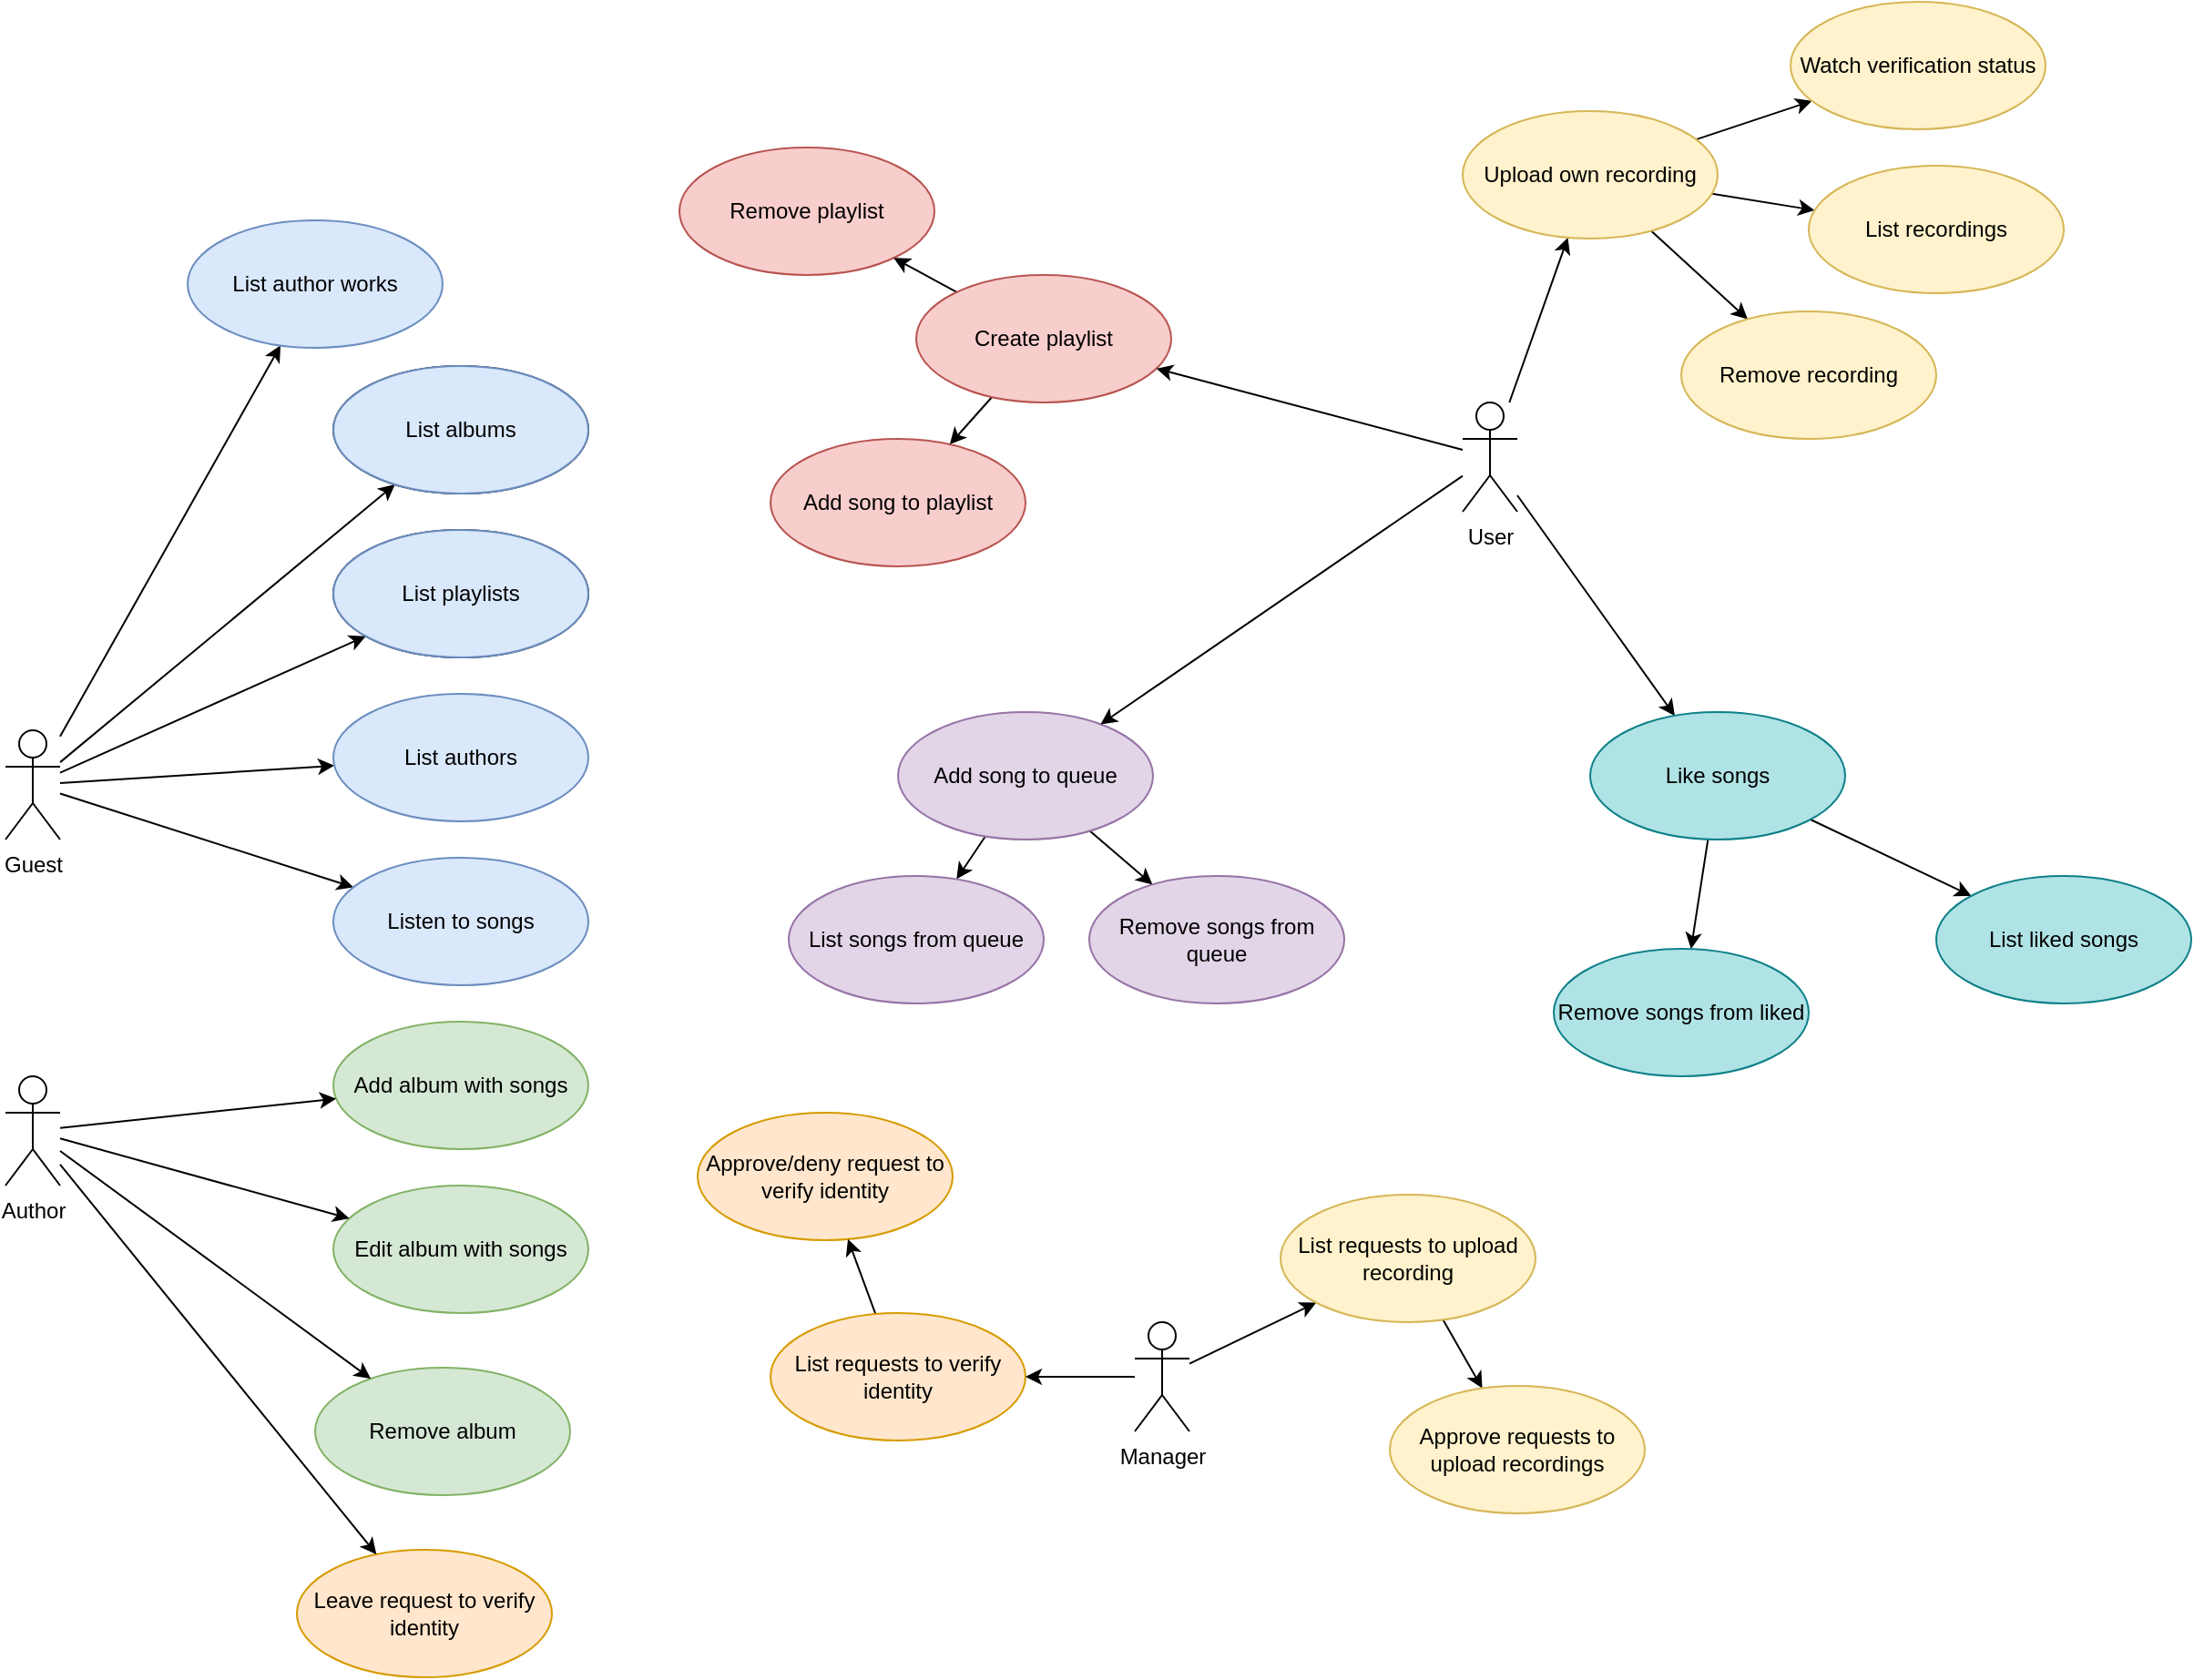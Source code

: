 <mxfile version="16.5.1" type="device"><diagram id="8Z_bDqp9GrRWMvIXdz1M" name="Сторінка-1"><mxGraphModel dx="1038" dy="1818" grid="1" gridSize="10" guides="1" tooltips="1" connect="1" arrows="1" fold="1" page="1" pageScale="1" pageWidth="827" pageHeight="1169" math="0" shadow="0"><root><mxCell id="0"/><mxCell id="1" parent="0"/><mxCell id="7Rw8majTmmmouTqKbUWH-10" style="rounded=0;orthogonalLoop=1;jettySize=auto;html=1;" parent="1" source="7Rw8majTmmmouTqKbUWH-1" target="7Rw8majTmmmouTqKbUWH-2" edge="1"><mxGeometry relative="1" as="geometry"/></mxCell><mxCell id="7Rw8majTmmmouTqKbUWH-11" style="edgeStyle=none;rounded=0;orthogonalLoop=1;jettySize=auto;html=1;" parent="1" source="7Rw8majTmmmouTqKbUWH-1" target="7Rw8majTmmmouTqKbUWH-3" edge="1"><mxGeometry relative="1" as="geometry"/></mxCell><mxCell id="7Rw8majTmmmouTqKbUWH-12" style="edgeStyle=none;rounded=0;orthogonalLoop=1;jettySize=auto;html=1;" parent="1" source="7Rw8majTmmmouTqKbUWH-1" target="7Rw8majTmmmouTqKbUWH-4" edge="1"><mxGeometry relative="1" as="geometry"/></mxCell><mxCell id="7Rw8majTmmmouTqKbUWH-13" style="edgeStyle=none;rounded=0;orthogonalLoop=1;jettySize=auto;html=1;" parent="1" source="7Rw8majTmmmouTqKbUWH-1" target="7Rw8majTmmmouTqKbUWH-5" edge="1"><mxGeometry relative="1" as="geometry"/></mxCell><mxCell id="t4wWDPrOZxFfHAxcNdDH-2" style="rounded=0;orthogonalLoop=1;jettySize=auto;html=1;" edge="1" parent="1" source="7Rw8majTmmmouTqKbUWH-1" target="t4wWDPrOZxFfHAxcNdDH-3"><mxGeometry relative="1" as="geometry"><mxPoint x="200.42" y="-12.19" as="targetPoint"/></mxGeometry></mxCell><mxCell id="7Rw8majTmmmouTqKbUWH-1" value="Guest" style="shape=umlActor;verticalLabelPosition=bottom;verticalAlign=top;html=1;outlineConnect=0;" parent="1" vertex="1"><mxGeometry x="60" y="200" width="30" height="60" as="geometry"/></mxCell><mxCell id="7Rw8majTmmmouTqKbUWH-2" value="List albums" style="ellipse;whiteSpace=wrap;html=1;" parent="1" vertex="1"><mxGeometry x="240" width="140" height="70" as="geometry"/></mxCell><mxCell id="7Rw8majTmmmouTqKbUWH-3" value="List playlists" style="ellipse;whiteSpace=wrap;html=1;" parent="1" vertex="1"><mxGeometry x="240" y="90" width="140" height="70" as="geometry"/></mxCell><mxCell id="7Rw8majTmmmouTqKbUWH-4" value="List authors" style="ellipse;whiteSpace=wrap;html=1;fillColor=#dae8fc;strokeColor=#6c8ebf;" parent="1" vertex="1"><mxGeometry x="240" y="180" width="140" height="70" as="geometry"/></mxCell><mxCell id="7Rw8majTmmmouTqKbUWH-5" value="Listen to songs" style="ellipse;whiteSpace=wrap;html=1;fillColor=#dae8fc;strokeColor=#6c8ebf;" parent="1" vertex="1"><mxGeometry x="240" y="270" width="140" height="70" as="geometry"/></mxCell><mxCell id="7Rw8majTmmmouTqKbUWH-6" value="Add album with songs" style="ellipse;whiteSpace=wrap;html=1;fillColor=#d5e8d4;strokeColor=#82b366;" parent="1" vertex="1"><mxGeometry x="240" y="360" width="140" height="70" as="geometry"/></mxCell><mxCell id="7Rw8majTmmmouTqKbUWH-7" value="Edit album with songs" style="ellipse;whiteSpace=wrap;html=1;fillColor=#d5e8d4;strokeColor=#82b366;" parent="1" vertex="1"><mxGeometry x="240" y="450" width="140" height="70" as="geometry"/></mxCell><mxCell id="7Rw8majTmmmouTqKbUWH-8" value="Leave request to verify identity" style="ellipse;whiteSpace=wrap;html=1;fillColor=#ffe6cc;strokeColor=#d79b00;" parent="1" vertex="1"><mxGeometry x="220" y="650" width="140" height="70" as="geometry"/></mxCell><mxCell id="7Rw8majTmmmouTqKbUWH-9" value="Remove album" style="ellipse;whiteSpace=wrap;html=1;fillColor=#d5e8d4;strokeColor=#82b366;" parent="1" vertex="1"><mxGeometry x="230" y="550" width="140" height="70" as="geometry"/></mxCell><mxCell id="7Rw8majTmmmouTqKbUWH-15" style="edgeStyle=none;rounded=0;orthogonalLoop=1;jettySize=auto;html=1;" parent="1" source="7Rw8majTmmmouTqKbUWH-14" target="7Rw8majTmmmouTqKbUWH-6" edge="1"><mxGeometry relative="1" as="geometry"/></mxCell><mxCell id="7Rw8majTmmmouTqKbUWH-16" style="edgeStyle=none;rounded=0;orthogonalLoop=1;jettySize=auto;html=1;" parent="1" source="7Rw8majTmmmouTqKbUWH-14" target="7Rw8majTmmmouTqKbUWH-7" edge="1"><mxGeometry relative="1" as="geometry"/></mxCell><mxCell id="7Rw8majTmmmouTqKbUWH-19" style="edgeStyle=none;rounded=0;orthogonalLoop=1;jettySize=auto;html=1;" parent="1" source="7Rw8majTmmmouTqKbUWH-14" target="7Rw8majTmmmouTqKbUWH-8" edge="1"><mxGeometry relative="1" as="geometry"/></mxCell><mxCell id="7Rw8majTmmmouTqKbUWH-20" style="edgeStyle=none;rounded=0;orthogonalLoop=1;jettySize=auto;html=1;" parent="1" source="7Rw8majTmmmouTqKbUWH-14" target="7Rw8majTmmmouTqKbUWH-9" edge="1"><mxGeometry relative="1" as="geometry"/></mxCell><mxCell id="7Rw8majTmmmouTqKbUWH-14" value="Author" style="shape=umlActor;verticalLabelPosition=bottom;verticalAlign=top;html=1;" parent="1" vertex="1"><mxGeometry x="60" y="390" width="30" height="60" as="geometry"/></mxCell><mxCell id="7Rw8majTmmmouTqKbUWH-17" value="Approve/deny request to verify identity" style="ellipse;whiteSpace=wrap;html=1;fillColor=#ffe6cc;strokeColor=#d79b00;" parent="1" vertex="1"><mxGeometry x="440" y="410" width="140" height="70" as="geometry"/></mxCell><mxCell id="7Rw8majTmmmouTqKbUWH-52" style="edgeStyle=none;rounded=0;orthogonalLoop=1;jettySize=auto;html=1;" parent="1" source="7Rw8majTmmmouTqKbUWH-18" target="7Rw8majTmmmouTqKbUWH-17" edge="1"><mxGeometry relative="1" as="geometry"/></mxCell><mxCell id="7Rw8majTmmmouTqKbUWH-18" value="List requests to verify identity" style="ellipse;whiteSpace=wrap;html=1;fillColor=#ffe6cc;strokeColor=#d79b00;" parent="1" vertex="1"><mxGeometry x="480" y="520" width="140" height="70" as="geometry"/></mxCell><mxCell id="7Rw8majTmmmouTqKbUWH-23" style="edgeStyle=none;rounded=0;orthogonalLoop=1;jettySize=auto;html=1;" parent="1" source="7Rw8majTmmmouTqKbUWH-21" target="7Rw8majTmmmouTqKbUWH-18" edge="1"><mxGeometry relative="1" as="geometry"/></mxCell><mxCell id="7Rw8majTmmmouTqKbUWH-53" style="edgeStyle=none;rounded=0;orthogonalLoop=1;jettySize=auto;html=1;" parent="1" source="7Rw8majTmmmouTqKbUWH-21" target="7Rw8majTmmmouTqKbUWH-51" edge="1"><mxGeometry relative="1" as="geometry"/></mxCell><mxCell id="7Rw8majTmmmouTqKbUWH-21" value="Manager" style="shape=umlActor;verticalLabelPosition=bottom;verticalAlign=top;html=1;" parent="1" vertex="1"><mxGeometry x="680" y="525" width="30" height="60" as="geometry"/></mxCell><mxCell id="7Rw8majTmmmouTqKbUWH-24" value="Remove playlist" style="ellipse;whiteSpace=wrap;html=1;fillColor=#f8cecc;strokeColor=#b85450;" parent="1" vertex="1"><mxGeometry x="430" y="-120" width="140" height="70" as="geometry"/></mxCell><mxCell id="7Rw8majTmmmouTqKbUWH-25" value="Add song to playlist" style="ellipse;whiteSpace=wrap;html=1;fillColor=#f8cecc;strokeColor=#b85450;" parent="1" vertex="1"><mxGeometry x="480" y="40" width="140" height="70" as="geometry"/></mxCell><mxCell id="7Rw8majTmmmouTqKbUWH-62" style="edgeStyle=none;rounded=0;orthogonalLoop=1;jettySize=auto;html=1;" parent="1" source="7Rw8majTmmmouTqKbUWH-26" target="7Rw8majTmmmouTqKbUWH-25" edge="1"><mxGeometry relative="1" as="geometry"/></mxCell><mxCell id="7Rw8majTmmmouTqKbUWH-63" style="edgeStyle=none;rounded=0;orthogonalLoop=1;jettySize=auto;html=1;" parent="1" source="7Rw8majTmmmouTqKbUWH-26" target="7Rw8majTmmmouTqKbUWH-24" edge="1"><mxGeometry relative="1" as="geometry"/></mxCell><mxCell id="7Rw8majTmmmouTqKbUWH-26" value="Create playlist" style="ellipse;whiteSpace=wrap;html=1;fillColor=#f8cecc;strokeColor=#b85450;" parent="1" vertex="1"><mxGeometry x="560" y="-50" width="140" height="70" as="geometry"/></mxCell><mxCell id="7Rw8majTmmmouTqKbUWH-48" style="edgeStyle=none;rounded=0;orthogonalLoop=1;jettySize=auto;html=1;" parent="1" source="7Rw8majTmmmouTqKbUWH-27" target="7Rw8majTmmmouTqKbUWH-33" edge="1"><mxGeometry relative="1" as="geometry"/></mxCell><mxCell id="7Rw8majTmmmouTqKbUWH-50" style="edgeStyle=none;rounded=0;orthogonalLoop=1;jettySize=auto;html=1;" parent="1" source="7Rw8majTmmmouTqKbUWH-27" target="7Rw8majTmmmouTqKbUWH-49" edge="1"><mxGeometry relative="1" as="geometry"/></mxCell><mxCell id="7Rw8majTmmmouTqKbUWH-27" value="Add song to queue" style="ellipse;whiteSpace=wrap;html=1;fillColor=#e1d5e7;strokeColor=#9673a6;" parent="1" vertex="1"><mxGeometry x="550" y="190" width="140" height="70" as="geometry"/></mxCell><mxCell id="7Rw8majTmmmouTqKbUWH-30" style="edgeStyle=none;rounded=0;orthogonalLoop=1;jettySize=auto;html=1;" parent="1" source="7Rw8majTmmmouTqKbUWH-28" target="7Rw8majTmmmouTqKbUWH-26" edge="1"><mxGeometry relative="1" as="geometry"/></mxCell><mxCell id="7Rw8majTmmmouTqKbUWH-32" style="edgeStyle=none;rounded=0;orthogonalLoop=1;jettySize=auto;html=1;" parent="1" source="7Rw8majTmmmouTqKbUWH-28" target="7Rw8majTmmmouTqKbUWH-27" edge="1"><mxGeometry relative="1" as="geometry"/></mxCell><mxCell id="7Rw8majTmmmouTqKbUWH-37" style="edgeStyle=none;rounded=0;orthogonalLoop=1;jettySize=auto;html=1;" parent="1" source="7Rw8majTmmmouTqKbUWH-28" target="7Rw8majTmmmouTqKbUWH-35" edge="1"><mxGeometry relative="1" as="geometry"/></mxCell><mxCell id="7Rw8majTmmmouTqKbUWH-45" style="edgeStyle=none;rounded=0;orthogonalLoop=1;jettySize=auto;html=1;" parent="1" source="7Rw8majTmmmouTqKbUWH-28" target="7Rw8majTmmmouTqKbUWH-42" edge="1"><mxGeometry relative="1" as="geometry"/></mxCell><mxCell id="7Rw8majTmmmouTqKbUWH-28" value="User" style="shape=umlActor;verticalLabelPosition=bottom;verticalAlign=top;html=1;outlineConnect=0;" parent="1" vertex="1"><mxGeometry x="860" y="20" width="30" height="60" as="geometry"/></mxCell><mxCell id="7Rw8majTmmmouTqKbUWH-33" value="List songs from queue" style="ellipse;whiteSpace=wrap;html=1;fillColor=#e1d5e7;strokeColor=#9673a6;" parent="1" vertex="1"><mxGeometry x="490" y="280" width="140" height="70" as="geometry"/></mxCell><mxCell id="7Rw8majTmmmouTqKbUWH-46" style="edgeStyle=none;rounded=0;orthogonalLoop=1;jettySize=auto;html=1;" parent="1" source="7Rw8majTmmmouTqKbUWH-35" target="7Rw8majTmmmouTqKbUWH-40" edge="1"><mxGeometry relative="1" as="geometry"/></mxCell><mxCell id="7Rw8majTmmmouTqKbUWH-47" style="edgeStyle=none;rounded=0;orthogonalLoop=1;jettySize=auto;html=1;" parent="1" source="7Rw8majTmmmouTqKbUWH-35" target="7Rw8majTmmmouTqKbUWH-38" edge="1"><mxGeometry relative="1" as="geometry"/></mxCell><mxCell id="7Rw8majTmmmouTqKbUWH-35" value="Like songs" style="ellipse;whiteSpace=wrap;html=1;fillColor=#b0e3e6;strokeColor=#0e8088;" parent="1" vertex="1"><mxGeometry x="930" y="190" width="140" height="70" as="geometry"/></mxCell><mxCell id="7Rw8majTmmmouTqKbUWH-38" value="List liked songs" style="ellipse;whiteSpace=wrap;html=1;fillColor=#b0e3e6;strokeColor=#0e8088;" parent="1" vertex="1"><mxGeometry x="1120" y="280" width="140" height="70" as="geometry"/></mxCell><mxCell id="7Rw8majTmmmouTqKbUWH-40" value="Remove songs from liked" style="ellipse;whiteSpace=wrap;html=1;fillColor=#b0e3e6;strokeColor=#0e8088;" parent="1" vertex="1"><mxGeometry x="910" y="320" width="140" height="70" as="geometry"/></mxCell><mxCell id="7Rw8majTmmmouTqKbUWH-44" style="edgeStyle=none;rounded=0;orthogonalLoop=1;jettySize=auto;html=1;" parent="1" source="7Rw8majTmmmouTqKbUWH-42" target="7Rw8majTmmmouTqKbUWH-43" edge="1"><mxGeometry relative="1" as="geometry"/></mxCell><mxCell id="7Rw8majTmmmouTqKbUWH-57" style="edgeStyle=none;rounded=0;orthogonalLoop=1;jettySize=auto;html=1;" parent="1" source="7Rw8majTmmmouTqKbUWH-42" target="7Rw8majTmmmouTqKbUWH-56" edge="1"><mxGeometry relative="1" as="geometry"/></mxCell><mxCell id="7Rw8majTmmmouTqKbUWH-59" style="edgeStyle=none;rounded=0;orthogonalLoop=1;jettySize=auto;html=1;" parent="1" source="7Rw8majTmmmouTqKbUWH-42" target="7Rw8majTmmmouTqKbUWH-58" edge="1"><mxGeometry relative="1" as="geometry"/></mxCell><mxCell id="7Rw8majTmmmouTqKbUWH-42" value="Upload own recording" style="ellipse;whiteSpace=wrap;html=1;fillColor=#fff2cc;strokeColor=#d6b656;" parent="1" vertex="1"><mxGeometry x="860" y="-140" width="140" height="70" as="geometry"/></mxCell><mxCell id="7Rw8majTmmmouTqKbUWH-43" value="Watch verification status" style="ellipse;whiteSpace=wrap;html=1;fillColor=#fff2cc;strokeColor=#d6b656;" parent="1" vertex="1"><mxGeometry x="1040" y="-200" width="140" height="70" as="geometry"/></mxCell><mxCell id="7Rw8majTmmmouTqKbUWH-49" value="Remove songs from queue" style="ellipse;whiteSpace=wrap;html=1;fillColor=#e1d5e7;strokeColor=#9673a6;" parent="1" vertex="1"><mxGeometry x="655" y="280" width="140" height="70" as="geometry"/></mxCell><mxCell id="7Rw8majTmmmouTqKbUWH-55" style="edgeStyle=none;rounded=0;orthogonalLoop=1;jettySize=auto;html=1;" parent="1" source="7Rw8majTmmmouTqKbUWH-51" target="7Rw8majTmmmouTqKbUWH-54" edge="1"><mxGeometry relative="1" as="geometry"/></mxCell><mxCell id="7Rw8majTmmmouTqKbUWH-51" value="List requests to upload recording" style="ellipse;whiteSpace=wrap;html=1;fillColor=#fff2cc;strokeColor=#d6b656;" parent="1" vertex="1"><mxGeometry x="760" y="455" width="140" height="70" as="geometry"/></mxCell><mxCell id="7Rw8majTmmmouTqKbUWH-54" value="Approve requests to upload recordings" style="ellipse;whiteSpace=wrap;html=1;fillColor=#fff2cc;strokeColor=#d6b656;" parent="1" vertex="1"><mxGeometry x="820" y="560" width="140" height="70" as="geometry"/></mxCell><mxCell id="7Rw8majTmmmouTqKbUWH-56" value="List recordings" style="ellipse;whiteSpace=wrap;html=1;fillColor=#fff2cc;strokeColor=#d6b656;" parent="1" vertex="1"><mxGeometry x="1050" y="-110" width="140" height="70" as="geometry"/></mxCell><mxCell id="7Rw8majTmmmouTqKbUWH-58" value="Remove recording" style="ellipse;whiteSpace=wrap;html=1;fillColor=#fff2cc;strokeColor=#d6b656;" parent="1" vertex="1"><mxGeometry x="980" y="-30" width="140" height="70" as="geometry"/></mxCell><mxCell id="7Rw8majTmmmouTqKbUWH-60" value="List albums" style="ellipse;whiteSpace=wrap;html=1;fillColor=#dae8fc;strokeColor=#6c8ebf;" parent="1" vertex="1"><mxGeometry x="240" width="140" height="70" as="geometry"/></mxCell><mxCell id="7Rw8majTmmmouTqKbUWH-61" value="List playlists" style="ellipse;whiteSpace=wrap;html=1;fillColor=#dae8fc;strokeColor=#6c8ebf;" parent="1" vertex="1"><mxGeometry x="240" y="90" width="140" height="70" as="geometry"/></mxCell><mxCell id="t4wWDPrOZxFfHAxcNdDH-3" value="List author works" style="ellipse;whiteSpace=wrap;html=1;fillColor=#dae8fc;strokeColor=#6c8ebf;" vertex="1" parent="1"><mxGeometry x="160" y="-80" width="140" height="70" as="geometry"/></mxCell></root></mxGraphModel></diagram></mxfile>